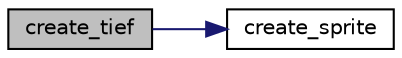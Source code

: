 digraph "create_tief"
{
 // LATEX_PDF_SIZE
  edge [fontname="Helvetica",fontsize="10",labelfontname="Helvetica",labelfontsize="10"];
  node [fontname="Helvetica",fontsize="10",shape=record];
  rankdir="LR";
  Node1 [label="create_tief",height=0.2,width=0.4,color="black", fillcolor="grey75", style="filled", fontcolor="black",tooltip="cria um elemento da classe Tiefighter."];
  Node1 -> Node2 [color="midnightblue",fontsize="10",style="solid",fontname="Helvetica"];
  Node2 [label="create_sprite",height=0.2,width=0.4,color="black", fillcolor="white", style="filled",URL="$group__sprite.html#ga44296560184704089b03b7b68c0b71ac",tooltip=" "];
}
